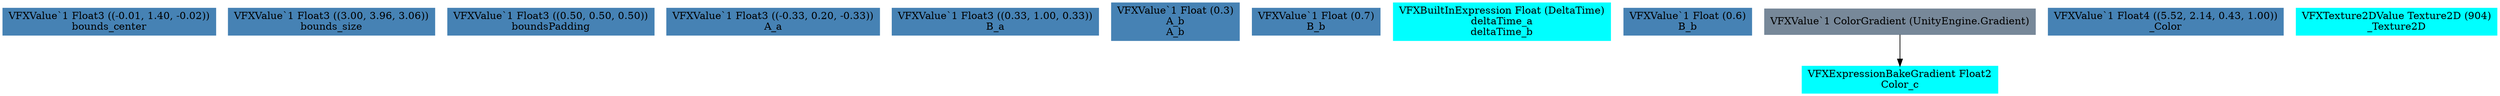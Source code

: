 digraph G {
node0 [shape="box" color="steelblue" style="filled" label="VFXValue`1 Float3 ((-0.01, 1.40, -0.02))
bounds_center"]
node1 [shape="box" color="steelblue" style="filled" label="VFXValue`1 Float3 ((3.00, 3.96, 3.06))
bounds_size"]
node2 [shape="box" color="steelblue" style="filled" label="VFXValue`1 Float3 ((0.50, 0.50, 0.50))
boundsPadding"]
node3 [shape="box" color="steelblue" style="filled" label="VFXValue`1 Float3 ((-0.33, 0.20, -0.33))
A_a"]
node4 [shape="box" color="steelblue" style="filled" label="VFXValue`1 Float3 ((0.33, 1.00, 0.33))
B_a"]
node5 [shape="box" color="steelblue" style="filled" label="VFXValue`1 Float (0.3)
A_b
A_b"]
node6 [shape="box" color="steelblue" style="filled" label="VFXValue`1 Float (0.7)
B_b"]
node7 [shape="box" color="cyan" style="filled" label="VFXBuiltInExpression Float (DeltaTime)
deltaTime_a
deltaTime_b"]
node8 [shape="box" color="steelblue" style="filled" label="VFXValue`1 Float (0.6)
B_b"]
node9 [shape="box" color="cyan" style="filled" label="VFXExpressionBakeGradient Float2
Color_c"]
node10 [shape="box" color="lightslategray" style="filled" label="VFXValue`1 ColorGradient (UnityEngine.Gradient)"]
node11 [shape="box" color="steelblue" style="filled" label="VFXValue`1 Float4 ((5.52, 2.14, 0.43, 1.00))
_Color"]
node12 [shape="box" color="cyan" style="filled" label="VFXTexture2DValue Texture2D (904)
_Texture2D"]
node10 -> node9 
}
